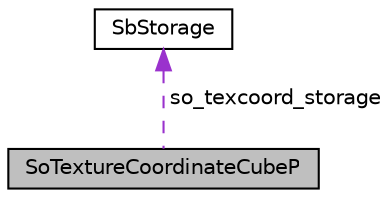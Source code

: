 digraph "SoTextureCoordinateCubeP"
{
 // LATEX_PDF_SIZE
  edge [fontname="Helvetica",fontsize="10",labelfontname="Helvetica",labelfontsize="10"];
  node [fontname="Helvetica",fontsize="10",shape=record];
  Node1 [label="SoTextureCoordinateCubeP",height=0.2,width=0.4,color="black", fillcolor="grey75", style="filled", fontcolor="black",tooltip=" "];
  Node2 -> Node1 [dir="back",color="darkorchid3",fontsize="10",style="dashed",label=" so_texcoord_storage" ,fontname="Helvetica"];
  Node2 [label="SbStorage",height=0.2,width=0.4,color="black", fillcolor="white", style="filled",URL="$classSbStorage.html",tooltip=" "];
}
